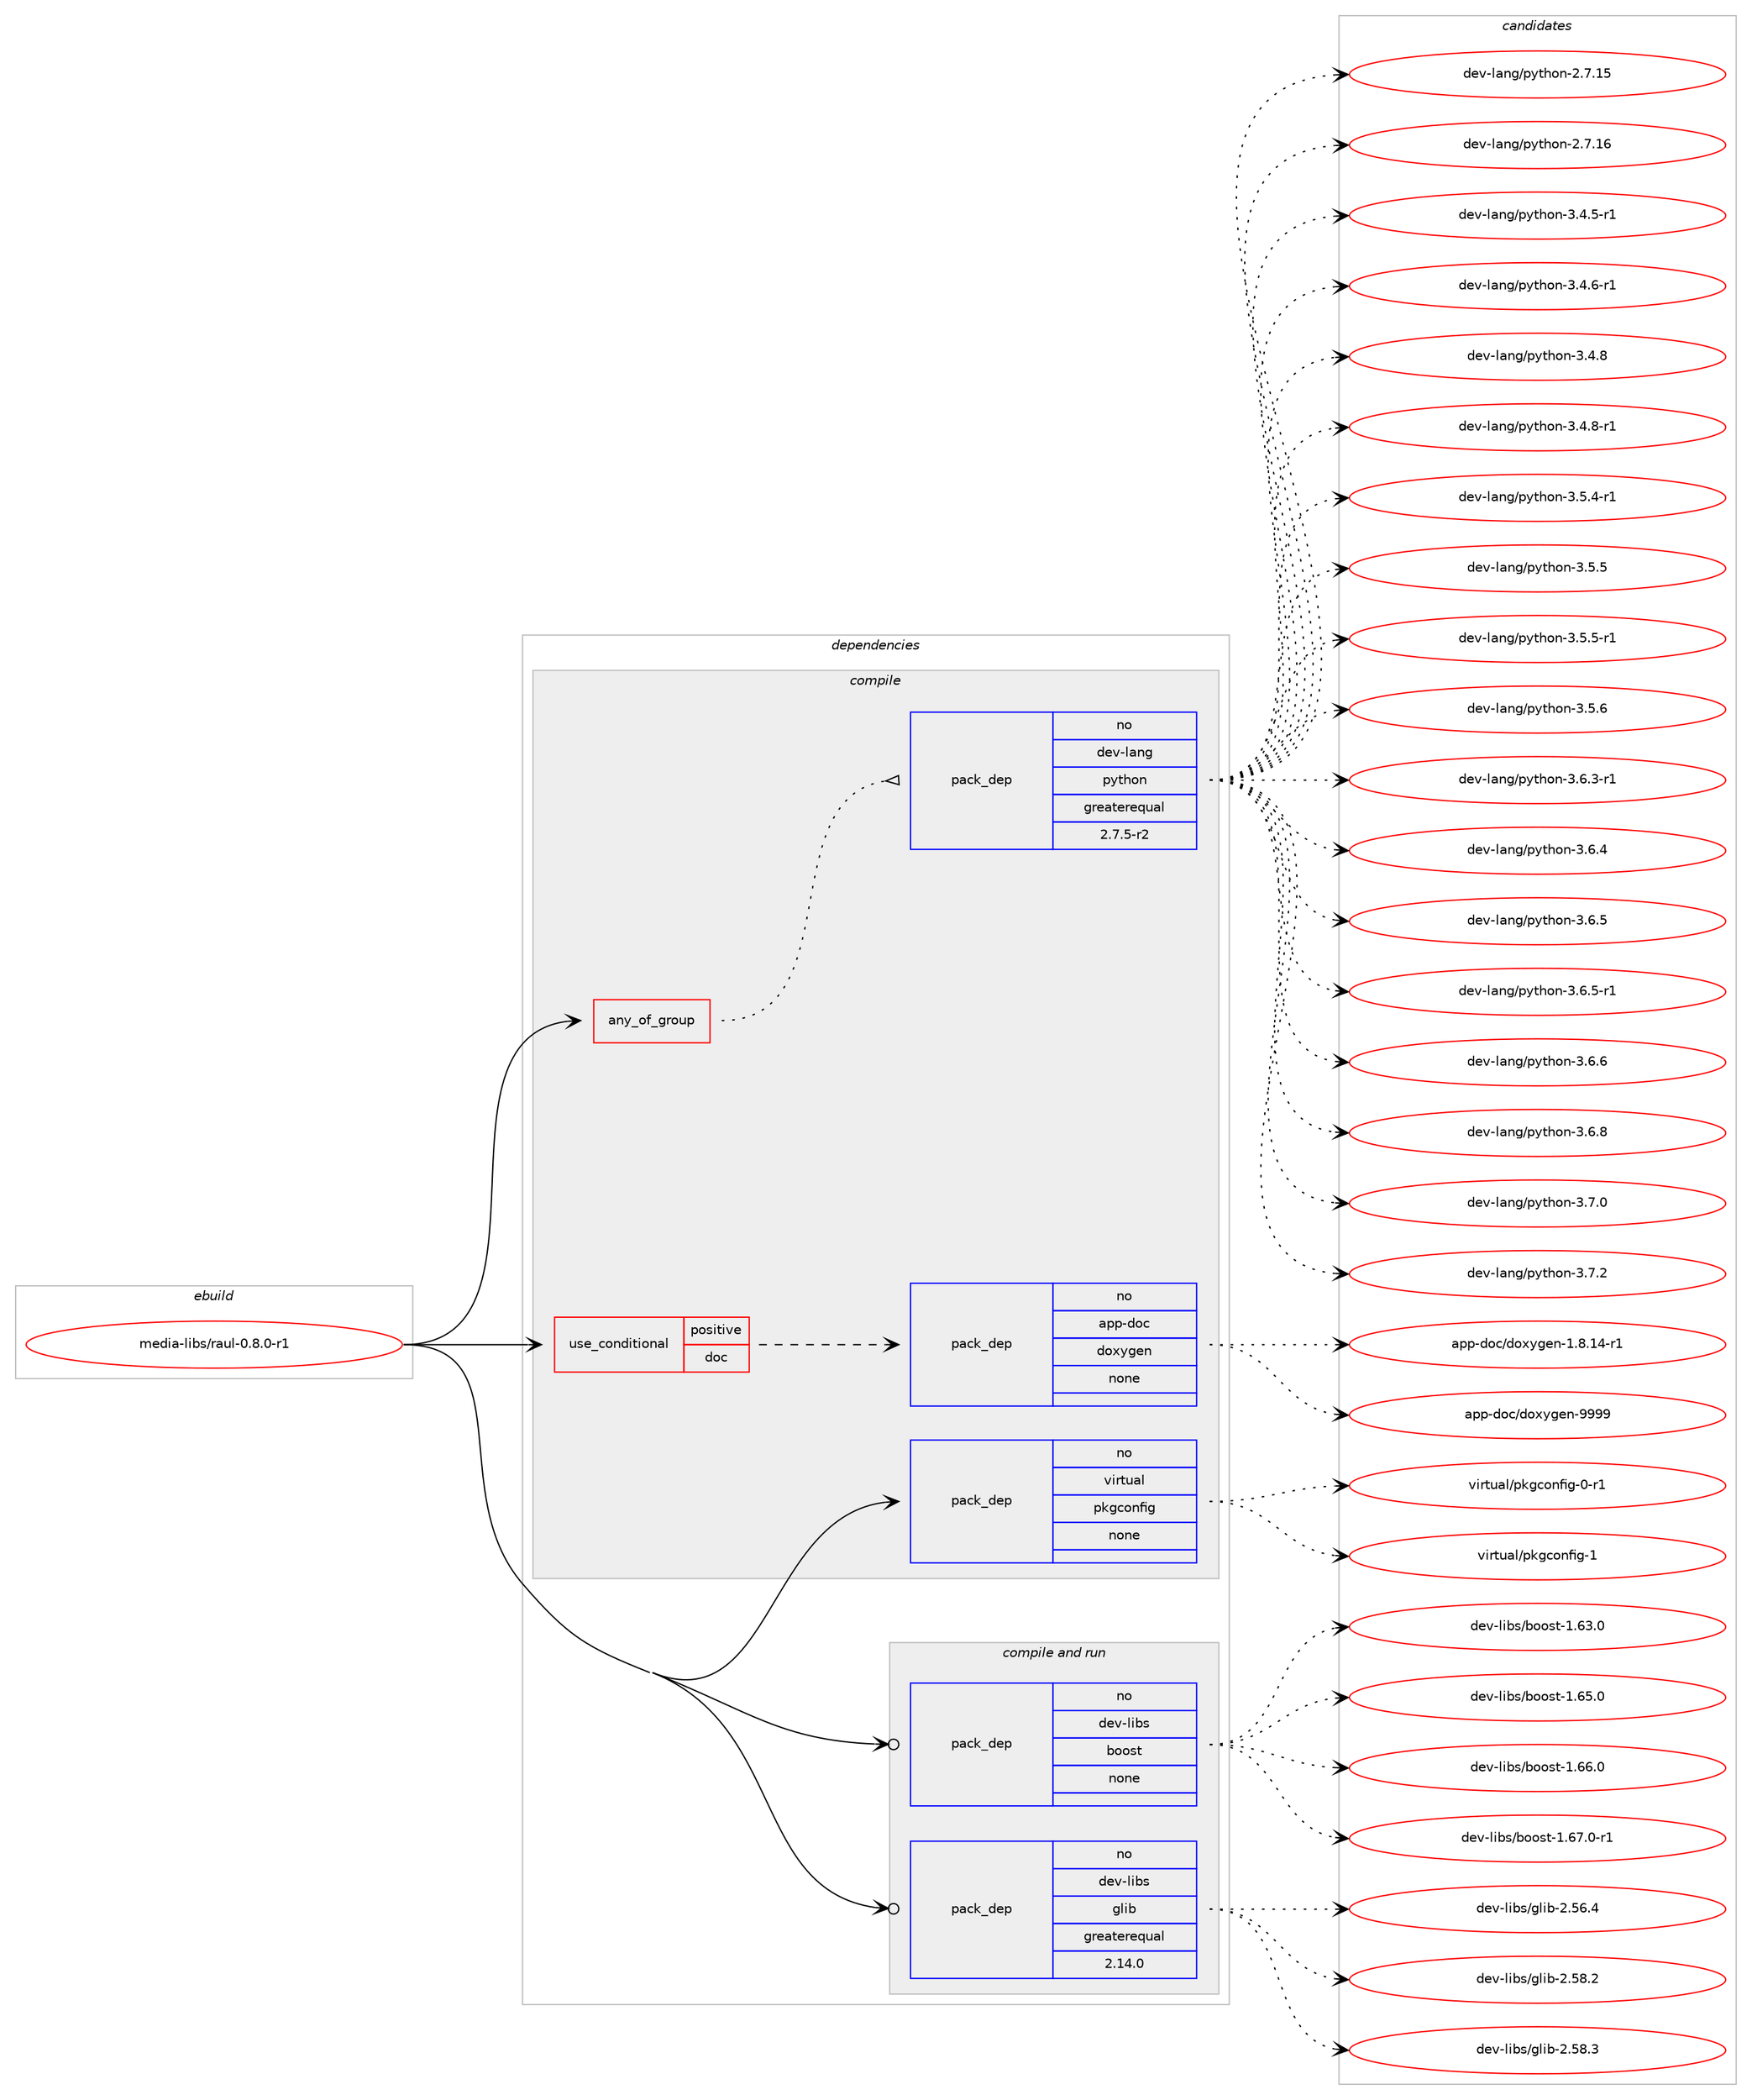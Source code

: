 digraph prolog {

# *************
# Graph options
# *************

newrank=true;
concentrate=true;
compound=true;
graph [rankdir=LR,fontname=Helvetica,fontsize=10,ranksep=1.5];#, ranksep=2.5, nodesep=0.2];
edge  [arrowhead=vee];
node  [fontname=Helvetica,fontsize=10];

# **********
# The ebuild
# **********

subgraph cluster_leftcol {
color=gray;
rank=same;
label=<<i>ebuild</i>>;
id [label="media-libs/raul-0.8.0-r1", color=red, width=4, href="../media-libs/raul-0.8.0-r1.svg"];
}

# ****************
# The dependencies
# ****************

subgraph cluster_midcol {
color=gray;
label=<<i>dependencies</i>>;
subgraph cluster_compile {
fillcolor="#eeeeee";
style=filled;
label=<<i>compile</i>>;
subgraph any25304 {
dependency1617939 [label=<<TABLE BORDER="0" CELLBORDER="1" CELLSPACING="0" CELLPADDING="4"><TR><TD CELLPADDING="10">any_of_group</TD></TR></TABLE>>, shape=none, color=red];subgraph pack1156053 {
dependency1617940 [label=<<TABLE BORDER="0" CELLBORDER="1" CELLSPACING="0" CELLPADDING="4" WIDTH="220"><TR><TD ROWSPAN="6" CELLPADDING="30">pack_dep</TD></TR><TR><TD WIDTH="110">no</TD></TR><TR><TD>dev-lang</TD></TR><TR><TD>python</TD></TR><TR><TD>greaterequal</TD></TR><TR><TD>2.7.5-r2</TD></TR></TABLE>>, shape=none, color=blue];
}
dependency1617939:e -> dependency1617940:w [weight=20,style="dotted",arrowhead="oinv"];
}
id:e -> dependency1617939:w [weight=20,style="solid",arrowhead="vee"];
subgraph cond435834 {
dependency1617941 [label=<<TABLE BORDER="0" CELLBORDER="1" CELLSPACING="0" CELLPADDING="4"><TR><TD ROWSPAN="3" CELLPADDING="10">use_conditional</TD></TR><TR><TD>positive</TD></TR><TR><TD>doc</TD></TR></TABLE>>, shape=none, color=red];
subgraph pack1156054 {
dependency1617942 [label=<<TABLE BORDER="0" CELLBORDER="1" CELLSPACING="0" CELLPADDING="4" WIDTH="220"><TR><TD ROWSPAN="6" CELLPADDING="30">pack_dep</TD></TR><TR><TD WIDTH="110">no</TD></TR><TR><TD>app-doc</TD></TR><TR><TD>doxygen</TD></TR><TR><TD>none</TD></TR><TR><TD></TD></TR></TABLE>>, shape=none, color=blue];
}
dependency1617941:e -> dependency1617942:w [weight=20,style="dashed",arrowhead="vee"];
}
id:e -> dependency1617941:w [weight=20,style="solid",arrowhead="vee"];
subgraph pack1156055 {
dependency1617943 [label=<<TABLE BORDER="0" CELLBORDER="1" CELLSPACING="0" CELLPADDING="4" WIDTH="220"><TR><TD ROWSPAN="6" CELLPADDING="30">pack_dep</TD></TR><TR><TD WIDTH="110">no</TD></TR><TR><TD>virtual</TD></TR><TR><TD>pkgconfig</TD></TR><TR><TD>none</TD></TR><TR><TD></TD></TR></TABLE>>, shape=none, color=blue];
}
id:e -> dependency1617943:w [weight=20,style="solid",arrowhead="vee"];
}
subgraph cluster_compileandrun {
fillcolor="#eeeeee";
style=filled;
label=<<i>compile and run</i>>;
subgraph pack1156056 {
dependency1617944 [label=<<TABLE BORDER="0" CELLBORDER="1" CELLSPACING="0" CELLPADDING="4" WIDTH="220"><TR><TD ROWSPAN="6" CELLPADDING="30">pack_dep</TD></TR><TR><TD WIDTH="110">no</TD></TR><TR><TD>dev-libs</TD></TR><TR><TD>boost</TD></TR><TR><TD>none</TD></TR><TR><TD></TD></TR></TABLE>>, shape=none, color=blue];
}
id:e -> dependency1617944:w [weight=20,style="solid",arrowhead="odotvee"];
subgraph pack1156057 {
dependency1617945 [label=<<TABLE BORDER="0" CELLBORDER="1" CELLSPACING="0" CELLPADDING="4" WIDTH="220"><TR><TD ROWSPAN="6" CELLPADDING="30">pack_dep</TD></TR><TR><TD WIDTH="110">no</TD></TR><TR><TD>dev-libs</TD></TR><TR><TD>glib</TD></TR><TR><TD>greaterequal</TD></TR><TR><TD>2.14.0</TD></TR></TABLE>>, shape=none, color=blue];
}
id:e -> dependency1617945:w [weight=20,style="solid",arrowhead="odotvee"];
}
subgraph cluster_run {
fillcolor="#eeeeee";
style=filled;
label=<<i>run</i>>;
}
}

# **************
# The candidates
# **************

subgraph cluster_choices {
rank=same;
color=gray;
label=<<i>candidates</i>>;

subgraph choice1156053 {
color=black;
nodesep=1;
choice10010111845108971101034711212111610411111045504655464953 [label="dev-lang/python-2.7.15", color=red, width=4,href="../dev-lang/python-2.7.15.svg"];
choice10010111845108971101034711212111610411111045504655464954 [label="dev-lang/python-2.7.16", color=red, width=4,href="../dev-lang/python-2.7.16.svg"];
choice1001011184510897110103471121211161041111104551465246534511449 [label="dev-lang/python-3.4.5-r1", color=red, width=4,href="../dev-lang/python-3.4.5-r1.svg"];
choice1001011184510897110103471121211161041111104551465246544511449 [label="dev-lang/python-3.4.6-r1", color=red, width=4,href="../dev-lang/python-3.4.6-r1.svg"];
choice100101118451089711010347112121116104111110455146524656 [label="dev-lang/python-3.4.8", color=red, width=4,href="../dev-lang/python-3.4.8.svg"];
choice1001011184510897110103471121211161041111104551465246564511449 [label="dev-lang/python-3.4.8-r1", color=red, width=4,href="../dev-lang/python-3.4.8-r1.svg"];
choice1001011184510897110103471121211161041111104551465346524511449 [label="dev-lang/python-3.5.4-r1", color=red, width=4,href="../dev-lang/python-3.5.4-r1.svg"];
choice100101118451089711010347112121116104111110455146534653 [label="dev-lang/python-3.5.5", color=red, width=4,href="../dev-lang/python-3.5.5.svg"];
choice1001011184510897110103471121211161041111104551465346534511449 [label="dev-lang/python-3.5.5-r1", color=red, width=4,href="../dev-lang/python-3.5.5-r1.svg"];
choice100101118451089711010347112121116104111110455146534654 [label="dev-lang/python-3.5.6", color=red, width=4,href="../dev-lang/python-3.5.6.svg"];
choice1001011184510897110103471121211161041111104551465446514511449 [label="dev-lang/python-3.6.3-r1", color=red, width=4,href="../dev-lang/python-3.6.3-r1.svg"];
choice100101118451089711010347112121116104111110455146544652 [label="dev-lang/python-3.6.4", color=red, width=4,href="../dev-lang/python-3.6.4.svg"];
choice100101118451089711010347112121116104111110455146544653 [label="dev-lang/python-3.6.5", color=red, width=4,href="../dev-lang/python-3.6.5.svg"];
choice1001011184510897110103471121211161041111104551465446534511449 [label="dev-lang/python-3.6.5-r1", color=red, width=4,href="../dev-lang/python-3.6.5-r1.svg"];
choice100101118451089711010347112121116104111110455146544654 [label="dev-lang/python-3.6.6", color=red, width=4,href="../dev-lang/python-3.6.6.svg"];
choice100101118451089711010347112121116104111110455146544656 [label="dev-lang/python-3.6.8", color=red, width=4,href="../dev-lang/python-3.6.8.svg"];
choice100101118451089711010347112121116104111110455146554648 [label="dev-lang/python-3.7.0", color=red, width=4,href="../dev-lang/python-3.7.0.svg"];
choice100101118451089711010347112121116104111110455146554650 [label="dev-lang/python-3.7.2", color=red, width=4,href="../dev-lang/python-3.7.2.svg"];
dependency1617940:e -> choice10010111845108971101034711212111610411111045504655464953:w [style=dotted,weight="100"];
dependency1617940:e -> choice10010111845108971101034711212111610411111045504655464954:w [style=dotted,weight="100"];
dependency1617940:e -> choice1001011184510897110103471121211161041111104551465246534511449:w [style=dotted,weight="100"];
dependency1617940:e -> choice1001011184510897110103471121211161041111104551465246544511449:w [style=dotted,weight="100"];
dependency1617940:e -> choice100101118451089711010347112121116104111110455146524656:w [style=dotted,weight="100"];
dependency1617940:e -> choice1001011184510897110103471121211161041111104551465246564511449:w [style=dotted,weight="100"];
dependency1617940:e -> choice1001011184510897110103471121211161041111104551465346524511449:w [style=dotted,weight="100"];
dependency1617940:e -> choice100101118451089711010347112121116104111110455146534653:w [style=dotted,weight="100"];
dependency1617940:e -> choice1001011184510897110103471121211161041111104551465346534511449:w [style=dotted,weight="100"];
dependency1617940:e -> choice100101118451089711010347112121116104111110455146534654:w [style=dotted,weight="100"];
dependency1617940:e -> choice1001011184510897110103471121211161041111104551465446514511449:w [style=dotted,weight="100"];
dependency1617940:e -> choice100101118451089711010347112121116104111110455146544652:w [style=dotted,weight="100"];
dependency1617940:e -> choice100101118451089711010347112121116104111110455146544653:w [style=dotted,weight="100"];
dependency1617940:e -> choice1001011184510897110103471121211161041111104551465446534511449:w [style=dotted,weight="100"];
dependency1617940:e -> choice100101118451089711010347112121116104111110455146544654:w [style=dotted,weight="100"];
dependency1617940:e -> choice100101118451089711010347112121116104111110455146544656:w [style=dotted,weight="100"];
dependency1617940:e -> choice100101118451089711010347112121116104111110455146554648:w [style=dotted,weight="100"];
dependency1617940:e -> choice100101118451089711010347112121116104111110455146554650:w [style=dotted,weight="100"];
}
subgraph choice1156054 {
color=black;
nodesep=1;
choice97112112451001119947100111120121103101110454946564649524511449 [label="app-doc/doxygen-1.8.14-r1", color=red, width=4,href="../app-doc/doxygen-1.8.14-r1.svg"];
choice971121124510011199471001111201211031011104557575757 [label="app-doc/doxygen-9999", color=red, width=4,href="../app-doc/doxygen-9999.svg"];
dependency1617942:e -> choice97112112451001119947100111120121103101110454946564649524511449:w [style=dotted,weight="100"];
dependency1617942:e -> choice971121124510011199471001111201211031011104557575757:w [style=dotted,weight="100"];
}
subgraph choice1156055 {
color=black;
nodesep=1;
choice11810511411611797108471121071039911111010210510345484511449 [label="virtual/pkgconfig-0-r1", color=red, width=4,href="../virtual/pkgconfig-0-r1.svg"];
choice1181051141161179710847112107103991111101021051034549 [label="virtual/pkgconfig-1", color=red, width=4,href="../virtual/pkgconfig-1.svg"];
dependency1617943:e -> choice11810511411611797108471121071039911111010210510345484511449:w [style=dotted,weight="100"];
dependency1617943:e -> choice1181051141161179710847112107103991111101021051034549:w [style=dotted,weight="100"];
}
subgraph choice1156056 {
color=black;
nodesep=1;
choice1001011184510810598115479811111111511645494654514648 [label="dev-libs/boost-1.63.0", color=red, width=4,href="../dev-libs/boost-1.63.0.svg"];
choice1001011184510810598115479811111111511645494654534648 [label="dev-libs/boost-1.65.0", color=red, width=4,href="../dev-libs/boost-1.65.0.svg"];
choice1001011184510810598115479811111111511645494654544648 [label="dev-libs/boost-1.66.0", color=red, width=4,href="../dev-libs/boost-1.66.0.svg"];
choice10010111845108105981154798111111115116454946545546484511449 [label="dev-libs/boost-1.67.0-r1", color=red, width=4,href="../dev-libs/boost-1.67.0-r1.svg"];
dependency1617944:e -> choice1001011184510810598115479811111111511645494654514648:w [style=dotted,weight="100"];
dependency1617944:e -> choice1001011184510810598115479811111111511645494654534648:w [style=dotted,weight="100"];
dependency1617944:e -> choice1001011184510810598115479811111111511645494654544648:w [style=dotted,weight="100"];
dependency1617944:e -> choice10010111845108105981154798111111115116454946545546484511449:w [style=dotted,weight="100"];
}
subgraph choice1156057 {
color=black;
nodesep=1;
choice1001011184510810598115471031081059845504653544652 [label="dev-libs/glib-2.56.4", color=red, width=4,href="../dev-libs/glib-2.56.4.svg"];
choice1001011184510810598115471031081059845504653564650 [label="dev-libs/glib-2.58.2", color=red, width=4,href="../dev-libs/glib-2.58.2.svg"];
choice1001011184510810598115471031081059845504653564651 [label="dev-libs/glib-2.58.3", color=red, width=4,href="../dev-libs/glib-2.58.3.svg"];
dependency1617945:e -> choice1001011184510810598115471031081059845504653544652:w [style=dotted,weight="100"];
dependency1617945:e -> choice1001011184510810598115471031081059845504653564650:w [style=dotted,weight="100"];
dependency1617945:e -> choice1001011184510810598115471031081059845504653564651:w [style=dotted,weight="100"];
}
}

}

